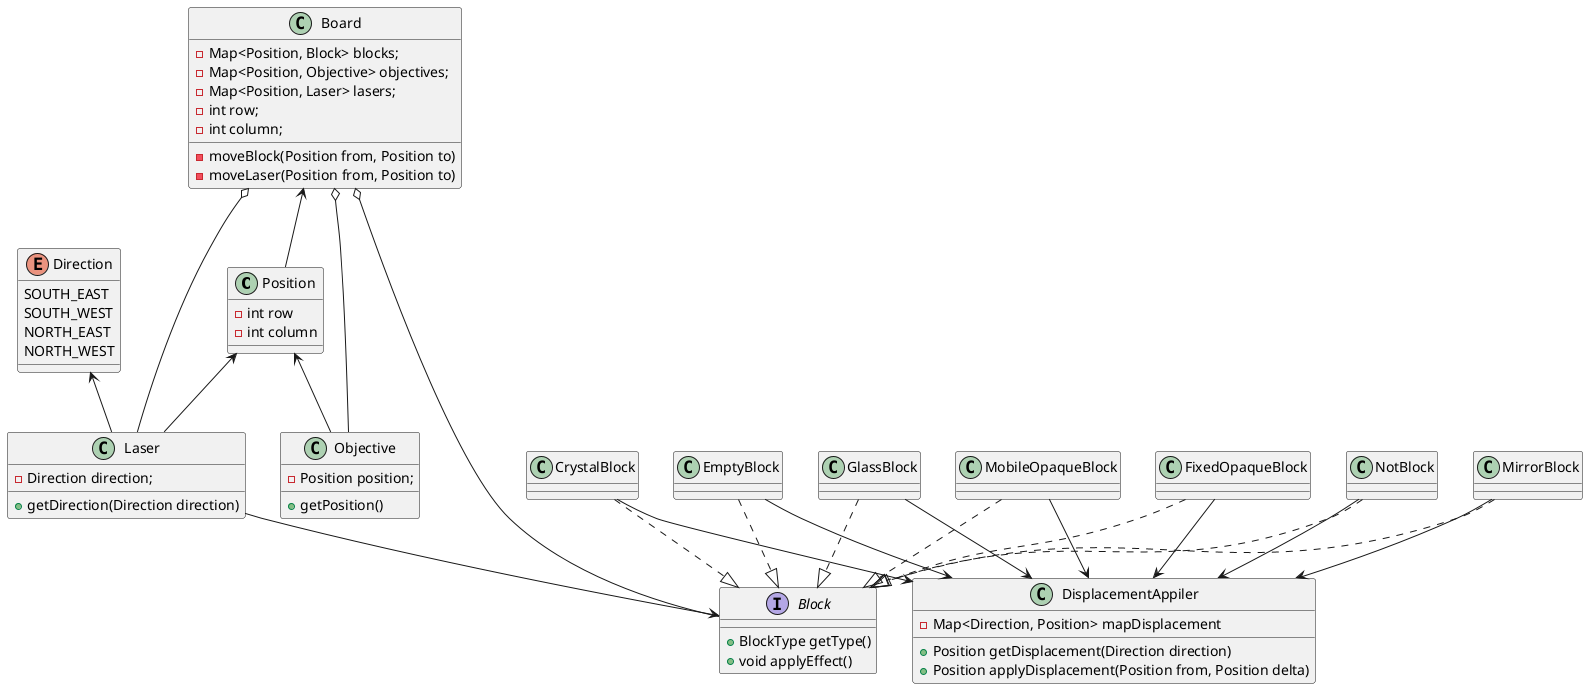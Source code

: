 @startuml

class Position {
    - int row
    - int column
}

enum Direction {
    SOUTH_EAST
    SOUTH_WEST
    NORTH_EAST
    NORTH_WEST
}

class Board {
- Map<Position, Block> blocks;
- Map<Position, Objective> objectives;
- Map<Position, Laser> lasers;
- int row;
- int column;
-moveBlock(Position from, Position to)
-moveLaser(Position from, Position to)
}

class Objective {
    - Position position;
    + getPosition()
}

class Laser {
    - Direction direction;
    + getDirection(Direction direction)
}

class DisplacementAppiler {
    - Map<Direction, Position> mapDisplacement
    + Position getDisplacement(Direction direction)
    + Position applyDisplacement(Position from, Position delta)
}

interface Block {
    + BlockType getType()
    + void applyEffect()
}



Board o-- Objective
Board o-- Laser
Board o-- Block
Board <-- Position

MirrorBlock ..|> Block
CrystalBlock ..|> Block
EmptyBlock ..|> Block
GlassBlock ..|> Block
MobileOpaqueBlock ..|> Block
FixedOpaqueBlock ..|> Block
NotBlock ..|> Block

Position <-- Laser
Position <-- Objective

Direction <-- Laser

Laser --> Block

MirrorBlock --> DisplacementAppiler
CrystalBlock --> DisplacementAppiler
EmptyBlock --> DisplacementAppiler
GlassBlock --> DisplacementAppiler
MobileOpaqueBlock --> DisplacementAppiler
FixedOpaqueBlock --> DisplacementAppiler
NotBlock --> DisplacementAppiler

@enduml